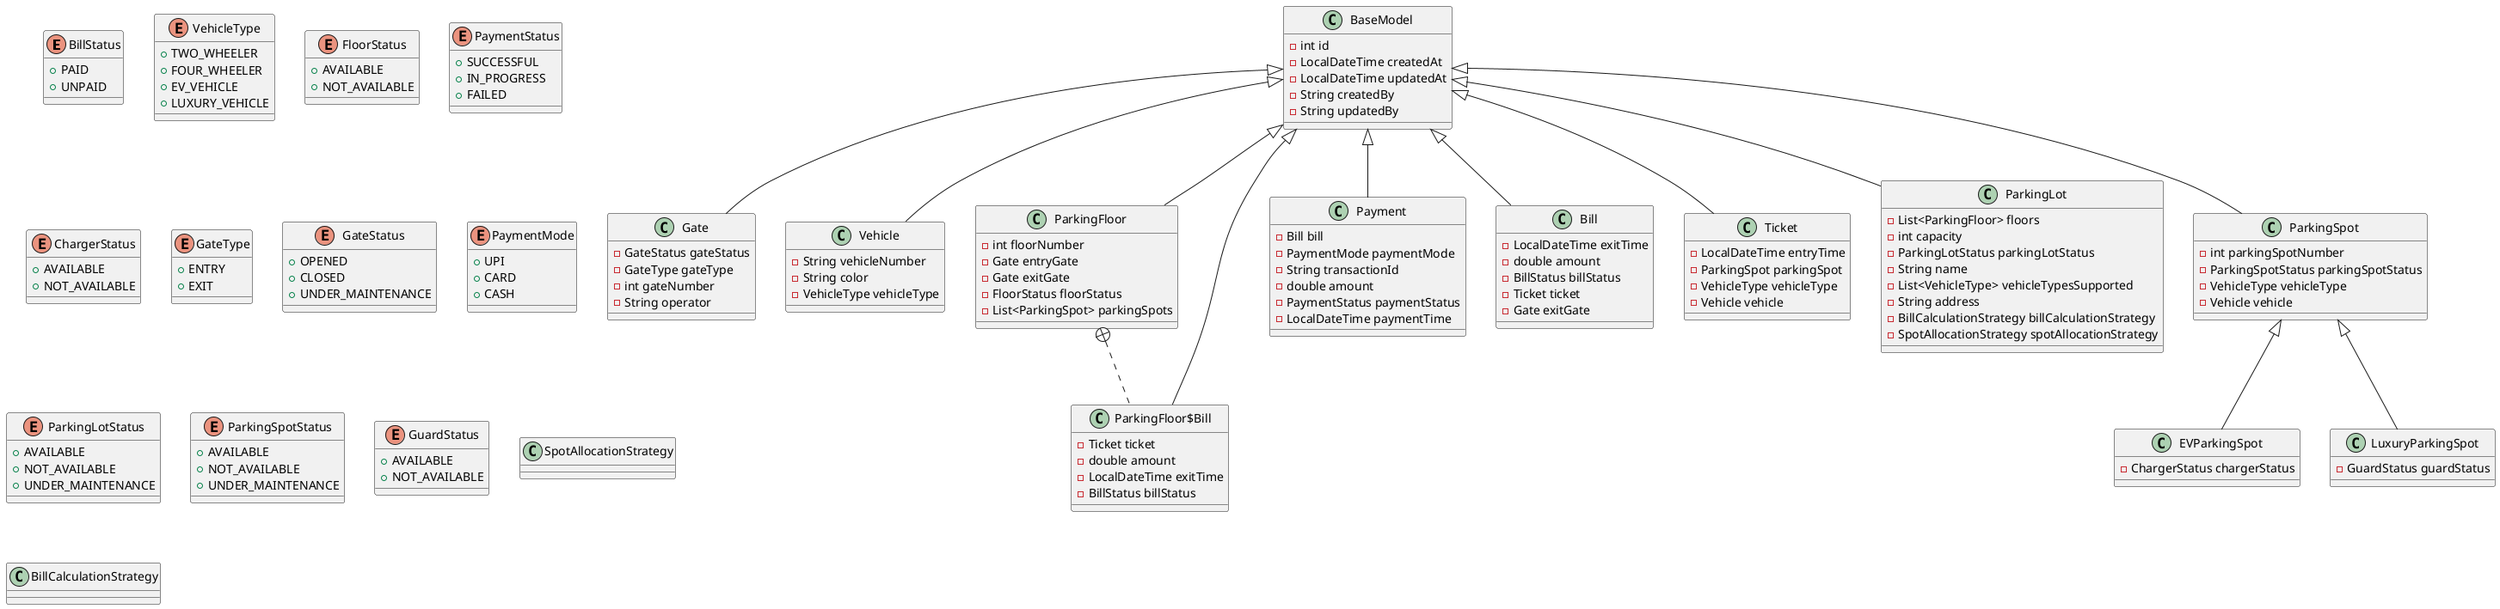 @startuml
enum BillStatus {
+  PAID
+  UNPAID
}


enum VehicleType {
+  TWO_WHEELER
+  FOUR_WHEELER
+  EV_VEHICLE
+  LUXURY_VEHICLE
}

class EVParkingSpot {
- ChargerStatus chargerStatus
}


enum FloorStatus {
+  AVAILABLE
+  NOT_AVAILABLE
}

class Gate {
- GateStatus gateStatus
- GateType gateType
- int gateNumber
- String operator
}


enum PaymentStatus {
+  SUCCESSFUL
+  IN_PROGRESS
+  FAILED
}

enum ChargerStatus {
+  AVAILABLE
+  NOT_AVAILABLE
}

class Vehicle {
- String vehicleNumber
- String color
- VehicleType vehicleType
}


class ParkingFloor {
- int floorNumber
- Gate entryGate
- Gate exitGate
- FloorStatus floorStatus
- List<ParkingSpot> parkingSpots
}


class ParkingFloor$Bill {
- Ticket ticket
- double amount
- LocalDateTime exitTime
- BillStatus billStatus
}

enum GateType {
+  ENTRY
+  EXIT
}

class Payment {
- Bill bill
- PaymentMode paymentMode
- String transactionId
- double amount
- PaymentStatus paymentStatus
- LocalDateTime paymentTime
}


class BaseModel {
- int id
- LocalDateTime createdAt
- LocalDateTime updatedAt
- String createdBy
- String updatedBy
}


class Bill {
- LocalDateTime exitTime
- double amount
- BillStatus billStatus
- Ticket ticket
- Gate exitGate
}


class Ticket {
- LocalDateTime entryTime
- ParkingSpot parkingSpot
- VehicleType vehicleType
- Vehicle vehicle
}


enum GateStatus {
+  OPENED
+  CLOSED
+  UNDER_MAINTENANCE
}

enum PaymentMode {
+  UPI
+  CARD
+  CASH
}

enum ParkingLotStatus {
+  AVAILABLE
+  NOT_AVAILABLE
+  UNDER_MAINTENANCE
}

enum ParkingSpotStatus {
+  AVAILABLE
+  NOT_AVAILABLE
+  UNDER_MAINTENANCE
}

enum GuardStatus {
+  AVAILABLE
+  NOT_AVAILABLE
}

class LuxuryParkingSpot {
- GuardStatus guardStatus
}


class SpotAllocationStrategy {
}
class BillCalculationStrategy {
}
class ParkingLot {
- List<ParkingFloor> floors
- int capacity
- ParkingLotStatus parkingLotStatus
- String name
- List<VehicleType> vehicleTypesSupported
- String address
- BillCalculationStrategy billCalculationStrategy
- SpotAllocationStrategy spotAllocationStrategy

}


class ParkingSpot {
- int parkingSpotNumber
- ParkingSpotStatus parkingSpotStatus
- VehicleType vehicleType
- Vehicle vehicle

}




ParkingSpot <|-- EVParkingSpot
BaseModel <|-- Gate
BaseModel <|-- Vehicle
BaseModel <|-- ParkingFloor
ParkingFloor +.. ParkingFloor$Bill
BaseModel <|-- ParkingFloor$Bill
BaseModel <|-- Payment
BaseModel <|-- Bill
BaseModel <|-- Ticket
ParkingSpot <|-- LuxuryParkingSpot
BaseModel <|-- ParkingLot
BaseModel <|-- ParkingSpot
@enduml